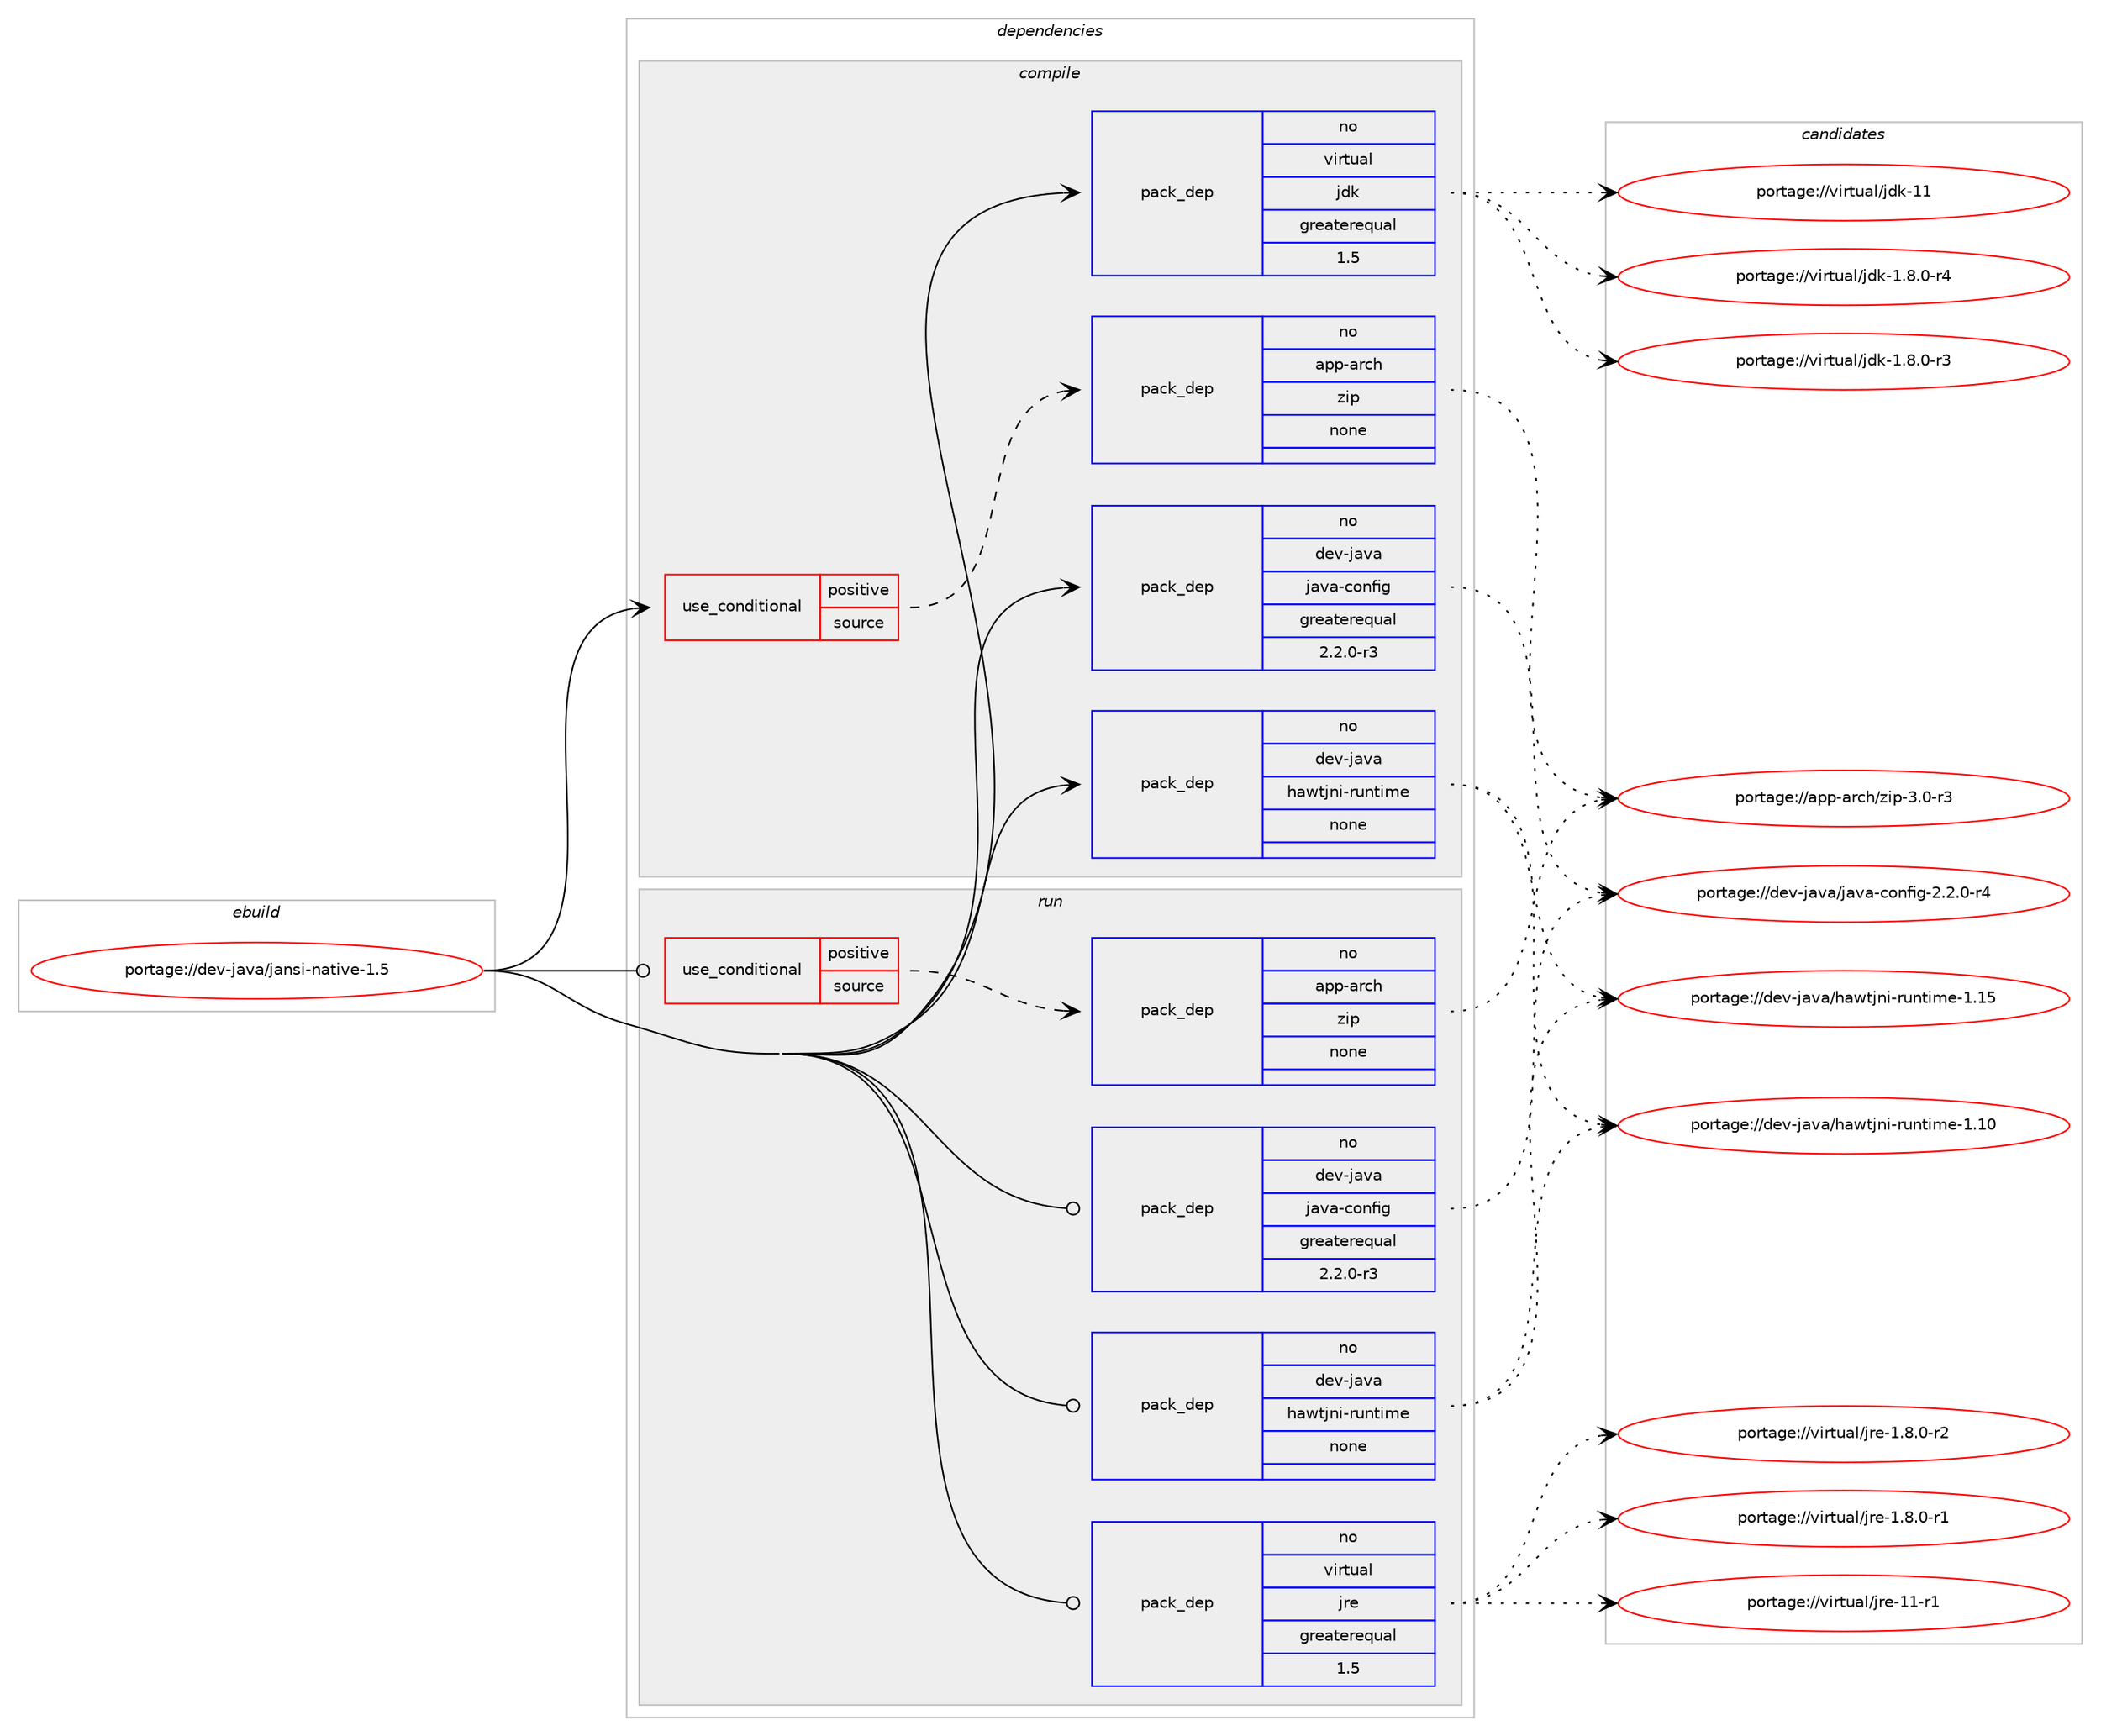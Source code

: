 digraph prolog {

# *************
# Graph options
# *************

newrank=true;
concentrate=true;
compound=true;
graph [rankdir=LR,fontname=Helvetica,fontsize=10,ranksep=1.5];#, ranksep=2.5, nodesep=0.2];
edge  [arrowhead=vee];
node  [fontname=Helvetica,fontsize=10];

# **********
# The ebuild
# **********

subgraph cluster_leftcol {
color=gray;
rank=same;
label=<<i>ebuild</i>>;
id [label="portage://dev-java/jansi-native-1.5", color=red, width=4, href="../dev-java/jansi-native-1.5.svg"];
}

# ****************
# The dependencies
# ****************

subgraph cluster_midcol {
color=gray;
label=<<i>dependencies</i>>;
subgraph cluster_compile {
fillcolor="#eeeeee";
style=filled;
label=<<i>compile</i>>;
subgraph cond129968 {
dependency530382 [label=<<TABLE BORDER="0" CELLBORDER="1" CELLSPACING="0" CELLPADDING="4"><TR><TD ROWSPAN="3" CELLPADDING="10">use_conditional</TD></TR><TR><TD>positive</TD></TR><TR><TD>source</TD></TR></TABLE>>, shape=none, color=red];
subgraph pack394802 {
dependency530383 [label=<<TABLE BORDER="0" CELLBORDER="1" CELLSPACING="0" CELLPADDING="4" WIDTH="220"><TR><TD ROWSPAN="6" CELLPADDING="30">pack_dep</TD></TR><TR><TD WIDTH="110">no</TD></TR><TR><TD>app-arch</TD></TR><TR><TD>zip</TD></TR><TR><TD>none</TD></TR><TR><TD></TD></TR></TABLE>>, shape=none, color=blue];
}
dependency530382:e -> dependency530383:w [weight=20,style="dashed",arrowhead="vee"];
}
id:e -> dependency530382:w [weight=20,style="solid",arrowhead="vee"];
subgraph pack394803 {
dependency530384 [label=<<TABLE BORDER="0" CELLBORDER="1" CELLSPACING="0" CELLPADDING="4" WIDTH="220"><TR><TD ROWSPAN="6" CELLPADDING="30">pack_dep</TD></TR><TR><TD WIDTH="110">no</TD></TR><TR><TD>dev-java</TD></TR><TR><TD>hawtjni-runtime</TD></TR><TR><TD>none</TD></TR><TR><TD></TD></TR></TABLE>>, shape=none, color=blue];
}
id:e -> dependency530384:w [weight=20,style="solid",arrowhead="vee"];
subgraph pack394804 {
dependency530385 [label=<<TABLE BORDER="0" CELLBORDER="1" CELLSPACING="0" CELLPADDING="4" WIDTH="220"><TR><TD ROWSPAN="6" CELLPADDING="30">pack_dep</TD></TR><TR><TD WIDTH="110">no</TD></TR><TR><TD>dev-java</TD></TR><TR><TD>java-config</TD></TR><TR><TD>greaterequal</TD></TR><TR><TD>2.2.0-r3</TD></TR></TABLE>>, shape=none, color=blue];
}
id:e -> dependency530385:w [weight=20,style="solid",arrowhead="vee"];
subgraph pack394805 {
dependency530386 [label=<<TABLE BORDER="0" CELLBORDER="1" CELLSPACING="0" CELLPADDING="4" WIDTH="220"><TR><TD ROWSPAN="6" CELLPADDING="30">pack_dep</TD></TR><TR><TD WIDTH="110">no</TD></TR><TR><TD>virtual</TD></TR><TR><TD>jdk</TD></TR><TR><TD>greaterequal</TD></TR><TR><TD>1.5</TD></TR></TABLE>>, shape=none, color=blue];
}
id:e -> dependency530386:w [weight=20,style="solid",arrowhead="vee"];
}
subgraph cluster_compileandrun {
fillcolor="#eeeeee";
style=filled;
label=<<i>compile and run</i>>;
}
subgraph cluster_run {
fillcolor="#eeeeee";
style=filled;
label=<<i>run</i>>;
subgraph cond129969 {
dependency530387 [label=<<TABLE BORDER="0" CELLBORDER="1" CELLSPACING="0" CELLPADDING="4"><TR><TD ROWSPAN="3" CELLPADDING="10">use_conditional</TD></TR><TR><TD>positive</TD></TR><TR><TD>source</TD></TR></TABLE>>, shape=none, color=red];
subgraph pack394806 {
dependency530388 [label=<<TABLE BORDER="0" CELLBORDER="1" CELLSPACING="0" CELLPADDING="4" WIDTH="220"><TR><TD ROWSPAN="6" CELLPADDING="30">pack_dep</TD></TR><TR><TD WIDTH="110">no</TD></TR><TR><TD>app-arch</TD></TR><TR><TD>zip</TD></TR><TR><TD>none</TD></TR><TR><TD></TD></TR></TABLE>>, shape=none, color=blue];
}
dependency530387:e -> dependency530388:w [weight=20,style="dashed",arrowhead="vee"];
}
id:e -> dependency530387:w [weight=20,style="solid",arrowhead="odot"];
subgraph pack394807 {
dependency530389 [label=<<TABLE BORDER="0" CELLBORDER="1" CELLSPACING="0" CELLPADDING="4" WIDTH="220"><TR><TD ROWSPAN="6" CELLPADDING="30">pack_dep</TD></TR><TR><TD WIDTH="110">no</TD></TR><TR><TD>dev-java</TD></TR><TR><TD>hawtjni-runtime</TD></TR><TR><TD>none</TD></TR><TR><TD></TD></TR></TABLE>>, shape=none, color=blue];
}
id:e -> dependency530389:w [weight=20,style="solid",arrowhead="odot"];
subgraph pack394808 {
dependency530390 [label=<<TABLE BORDER="0" CELLBORDER="1" CELLSPACING="0" CELLPADDING="4" WIDTH="220"><TR><TD ROWSPAN="6" CELLPADDING="30">pack_dep</TD></TR><TR><TD WIDTH="110">no</TD></TR><TR><TD>dev-java</TD></TR><TR><TD>java-config</TD></TR><TR><TD>greaterequal</TD></TR><TR><TD>2.2.0-r3</TD></TR></TABLE>>, shape=none, color=blue];
}
id:e -> dependency530390:w [weight=20,style="solid",arrowhead="odot"];
subgraph pack394809 {
dependency530391 [label=<<TABLE BORDER="0" CELLBORDER="1" CELLSPACING="0" CELLPADDING="4" WIDTH="220"><TR><TD ROWSPAN="6" CELLPADDING="30">pack_dep</TD></TR><TR><TD WIDTH="110">no</TD></TR><TR><TD>virtual</TD></TR><TR><TD>jre</TD></TR><TR><TD>greaterequal</TD></TR><TR><TD>1.5</TD></TR></TABLE>>, shape=none, color=blue];
}
id:e -> dependency530391:w [weight=20,style="solid",arrowhead="odot"];
}
}

# **************
# The candidates
# **************

subgraph cluster_choices {
rank=same;
color=gray;
label=<<i>candidates</i>>;

subgraph choice394802 {
color=black;
nodesep=1;
choice9711211245971149910447122105112455146484511451 [label="portage://app-arch/zip-3.0-r3", color=red, width=4,href="../app-arch/zip-3.0-r3.svg"];
dependency530383:e -> choice9711211245971149910447122105112455146484511451:w [style=dotted,weight="100"];
}
subgraph choice394803 {
color=black;
nodesep=1;
choice1001011184510697118974710497119116106110105451141171101161051091014549464953 [label="portage://dev-java/hawtjni-runtime-1.15", color=red, width=4,href="../dev-java/hawtjni-runtime-1.15.svg"];
choice1001011184510697118974710497119116106110105451141171101161051091014549464948 [label="portage://dev-java/hawtjni-runtime-1.10", color=red, width=4,href="../dev-java/hawtjni-runtime-1.10.svg"];
dependency530384:e -> choice1001011184510697118974710497119116106110105451141171101161051091014549464953:w [style=dotted,weight="100"];
dependency530384:e -> choice1001011184510697118974710497119116106110105451141171101161051091014549464948:w [style=dotted,weight="100"];
}
subgraph choice394804 {
color=black;
nodesep=1;
choice10010111845106971189747106971189745991111101021051034550465046484511452 [label="portage://dev-java/java-config-2.2.0-r4", color=red, width=4,href="../dev-java/java-config-2.2.0-r4.svg"];
dependency530385:e -> choice10010111845106971189747106971189745991111101021051034550465046484511452:w [style=dotted,weight="100"];
}
subgraph choice394805 {
color=black;
nodesep=1;
choice1181051141161179710847106100107454949 [label="portage://virtual/jdk-11", color=red, width=4,href="../virtual/jdk-11.svg"];
choice11810511411611797108471061001074549465646484511452 [label="portage://virtual/jdk-1.8.0-r4", color=red, width=4,href="../virtual/jdk-1.8.0-r4.svg"];
choice11810511411611797108471061001074549465646484511451 [label="portage://virtual/jdk-1.8.0-r3", color=red, width=4,href="../virtual/jdk-1.8.0-r3.svg"];
dependency530386:e -> choice1181051141161179710847106100107454949:w [style=dotted,weight="100"];
dependency530386:e -> choice11810511411611797108471061001074549465646484511452:w [style=dotted,weight="100"];
dependency530386:e -> choice11810511411611797108471061001074549465646484511451:w [style=dotted,weight="100"];
}
subgraph choice394806 {
color=black;
nodesep=1;
choice9711211245971149910447122105112455146484511451 [label="portage://app-arch/zip-3.0-r3", color=red, width=4,href="../app-arch/zip-3.0-r3.svg"];
dependency530388:e -> choice9711211245971149910447122105112455146484511451:w [style=dotted,weight="100"];
}
subgraph choice394807 {
color=black;
nodesep=1;
choice1001011184510697118974710497119116106110105451141171101161051091014549464953 [label="portage://dev-java/hawtjni-runtime-1.15", color=red, width=4,href="../dev-java/hawtjni-runtime-1.15.svg"];
choice1001011184510697118974710497119116106110105451141171101161051091014549464948 [label="portage://dev-java/hawtjni-runtime-1.10", color=red, width=4,href="../dev-java/hawtjni-runtime-1.10.svg"];
dependency530389:e -> choice1001011184510697118974710497119116106110105451141171101161051091014549464953:w [style=dotted,weight="100"];
dependency530389:e -> choice1001011184510697118974710497119116106110105451141171101161051091014549464948:w [style=dotted,weight="100"];
}
subgraph choice394808 {
color=black;
nodesep=1;
choice10010111845106971189747106971189745991111101021051034550465046484511452 [label="portage://dev-java/java-config-2.2.0-r4", color=red, width=4,href="../dev-java/java-config-2.2.0-r4.svg"];
dependency530390:e -> choice10010111845106971189747106971189745991111101021051034550465046484511452:w [style=dotted,weight="100"];
}
subgraph choice394809 {
color=black;
nodesep=1;
choice11810511411611797108471061141014549494511449 [label="portage://virtual/jre-11-r1", color=red, width=4,href="../virtual/jre-11-r1.svg"];
choice11810511411611797108471061141014549465646484511450 [label="portage://virtual/jre-1.8.0-r2", color=red, width=4,href="../virtual/jre-1.8.0-r2.svg"];
choice11810511411611797108471061141014549465646484511449 [label="portage://virtual/jre-1.8.0-r1", color=red, width=4,href="../virtual/jre-1.8.0-r1.svg"];
dependency530391:e -> choice11810511411611797108471061141014549494511449:w [style=dotted,weight="100"];
dependency530391:e -> choice11810511411611797108471061141014549465646484511450:w [style=dotted,weight="100"];
dependency530391:e -> choice11810511411611797108471061141014549465646484511449:w [style=dotted,weight="100"];
}
}

}
